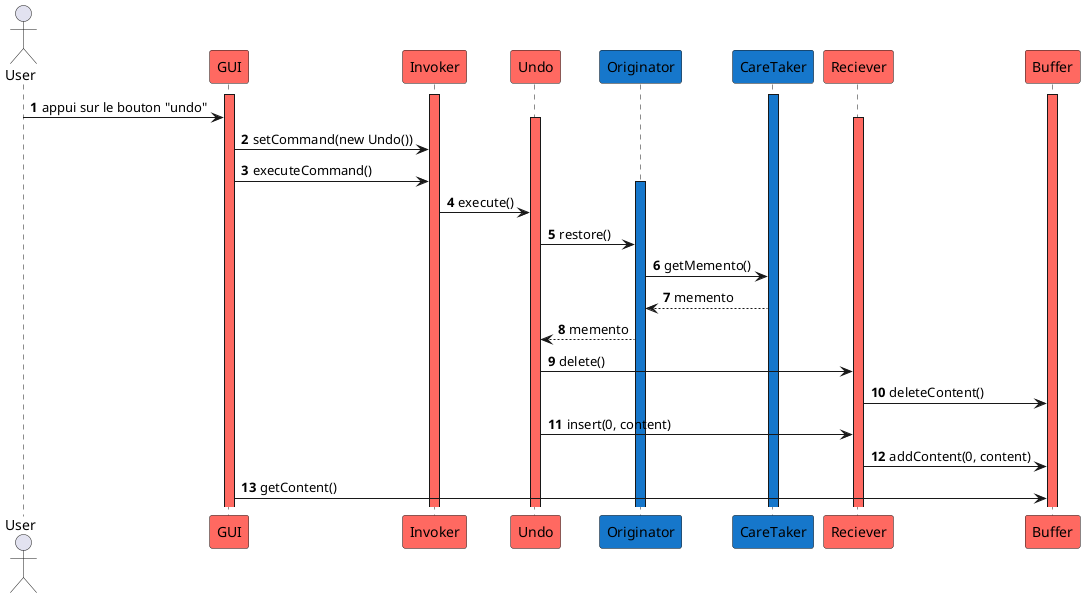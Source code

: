 @startuml
'https://plantuml.com/sequence-diagram

autonumber

actor User

participant GUI #ff6961
participant Invoker #ff6961
participant Undo #ff6961
participant Originator #1677CB
participant CareTaker #1677CB
participant Reciever #ff6961
participant Buffer #ff6961

activate CareTaker #1677CB
activate Invoker #ff6961
activate GUI #ff6961
activate Buffer #ff6961

User -> GUI : appui sur le bouton "undo"

activate Undo #ff6961
activate Reciever #ff6961
GUI -> Invoker : setCommand(new Undo())
GUI -> Invoker : executeCommand()

activate Originator #1677CB
Invoker -> Undo : execute()

Undo -> Originator : restore()

Originator -> CareTaker : getMemento()
CareTaker --> Originator : memento
Originator --> Undo : memento

Undo -> Reciever : delete()
Reciever -> Buffer : deleteContent()

Undo -> Reciever : insert(0, content)
Reciever -> Buffer : addContent(0, content)

GUI -> Buffer : getContent()
@enduml